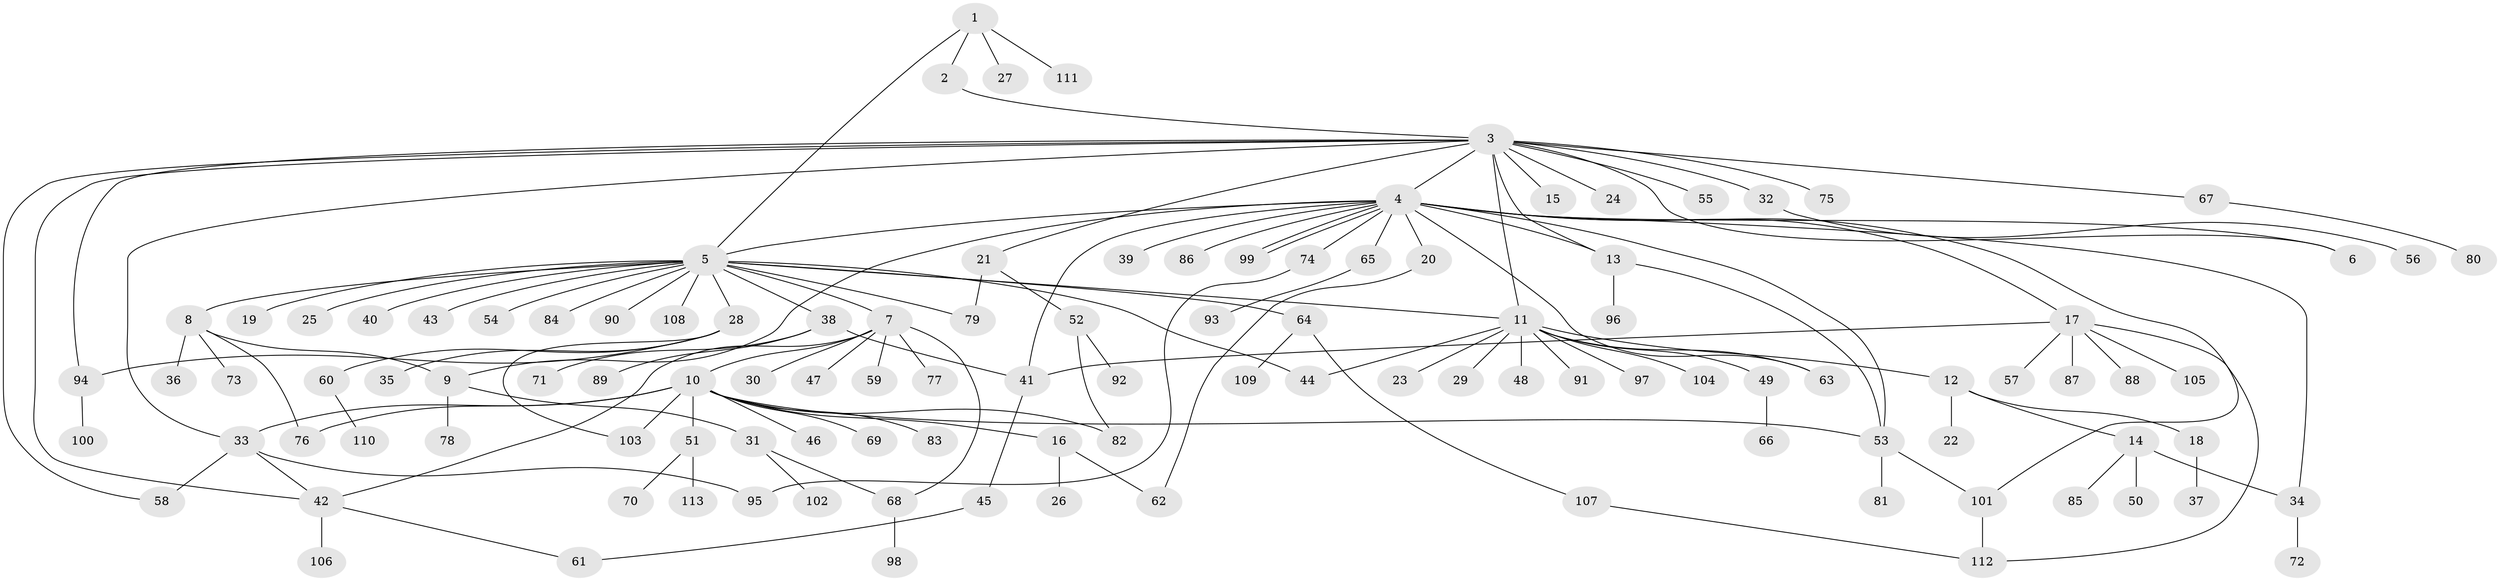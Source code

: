 // coarse degree distribution, {4: 0.08433734939759036, 16: 0.012048192771084338, 22: 0.012048192771084338, 17: 0.012048192771084338, 2: 0.18072289156626506, 7: 0.012048192771084338, 3: 0.08433734939759036, 10: 0.012048192771084338, 11: 0.012048192771084338, 1: 0.5542168674698795, 5: 0.024096385542168676}
// Generated by graph-tools (version 1.1) at 2025/41/03/06/25 10:41:48]
// undirected, 113 vertices, 141 edges
graph export_dot {
graph [start="1"]
  node [color=gray90,style=filled];
  1;
  2;
  3;
  4;
  5;
  6;
  7;
  8;
  9;
  10;
  11;
  12;
  13;
  14;
  15;
  16;
  17;
  18;
  19;
  20;
  21;
  22;
  23;
  24;
  25;
  26;
  27;
  28;
  29;
  30;
  31;
  32;
  33;
  34;
  35;
  36;
  37;
  38;
  39;
  40;
  41;
  42;
  43;
  44;
  45;
  46;
  47;
  48;
  49;
  50;
  51;
  52;
  53;
  54;
  55;
  56;
  57;
  58;
  59;
  60;
  61;
  62;
  63;
  64;
  65;
  66;
  67;
  68;
  69;
  70;
  71;
  72;
  73;
  74;
  75;
  76;
  77;
  78;
  79;
  80;
  81;
  82;
  83;
  84;
  85;
  86;
  87;
  88;
  89;
  90;
  91;
  92;
  93;
  94;
  95;
  96;
  97;
  98;
  99;
  100;
  101;
  102;
  103;
  104;
  105;
  106;
  107;
  108;
  109;
  110;
  111;
  112;
  113;
  1 -- 2;
  1 -- 5;
  1 -- 27;
  1 -- 111;
  2 -- 3;
  3 -- 4;
  3 -- 6;
  3 -- 11;
  3 -- 13;
  3 -- 15;
  3 -- 21;
  3 -- 24;
  3 -- 32;
  3 -- 33;
  3 -- 42;
  3 -- 55;
  3 -- 58;
  3 -- 67;
  3 -- 75;
  3 -- 94;
  4 -- 5;
  4 -- 6;
  4 -- 9;
  4 -- 13;
  4 -- 17;
  4 -- 20;
  4 -- 34;
  4 -- 39;
  4 -- 41;
  4 -- 53;
  4 -- 63;
  4 -- 65;
  4 -- 74;
  4 -- 86;
  4 -- 99;
  4 -- 99;
  4 -- 101;
  5 -- 7;
  5 -- 8;
  5 -- 11;
  5 -- 19;
  5 -- 25;
  5 -- 28;
  5 -- 38;
  5 -- 40;
  5 -- 43;
  5 -- 44;
  5 -- 54;
  5 -- 64;
  5 -- 79;
  5 -- 84;
  5 -- 90;
  5 -- 108;
  7 -- 10;
  7 -- 30;
  7 -- 42;
  7 -- 47;
  7 -- 59;
  7 -- 68;
  7 -- 77;
  8 -- 9;
  8 -- 36;
  8 -- 73;
  8 -- 76;
  9 -- 31;
  9 -- 78;
  10 -- 16;
  10 -- 33;
  10 -- 46;
  10 -- 51;
  10 -- 53;
  10 -- 69;
  10 -- 76;
  10 -- 82;
  10 -- 83;
  10 -- 103;
  11 -- 12;
  11 -- 23;
  11 -- 29;
  11 -- 44;
  11 -- 48;
  11 -- 49;
  11 -- 63;
  11 -- 91;
  11 -- 97;
  11 -- 104;
  12 -- 14;
  12 -- 18;
  12 -- 22;
  13 -- 53;
  13 -- 96;
  14 -- 34;
  14 -- 50;
  14 -- 85;
  16 -- 26;
  16 -- 62;
  17 -- 41;
  17 -- 57;
  17 -- 87;
  17 -- 88;
  17 -- 105;
  17 -- 112;
  18 -- 37;
  20 -- 62;
  21 -- 52;
  21 -- 79;
  28 -- 35;
  28 -- 60;
  28 -- 94;
  28 -- 103;
  31 -- 68;
  31 -- 102;
  32 -- 56;
  33 -- 42;
  33 -- 58;
  33 -- 95;
  34 -- 72;
  38 -- 41;
  38 -- 71;
  38 -- 89;
  41 -- 45;
  42 -- 61;
  42 -- 106;
  45 -- 61;
  49 -- 66;
  51 -- 70;
  51 -- 113;
  52 -- 82;
  52 -- 92;
  53 -- 81;
  53 -- 101;
  60 -- 110;
  64 -- 107;
  64 -- 109;
  65 -- 93;
  67 -- 80;
  68 -- 98;
  74 -- 95;
  94 -- 100;
  101 -- 112;
  107 -- 112;
}

